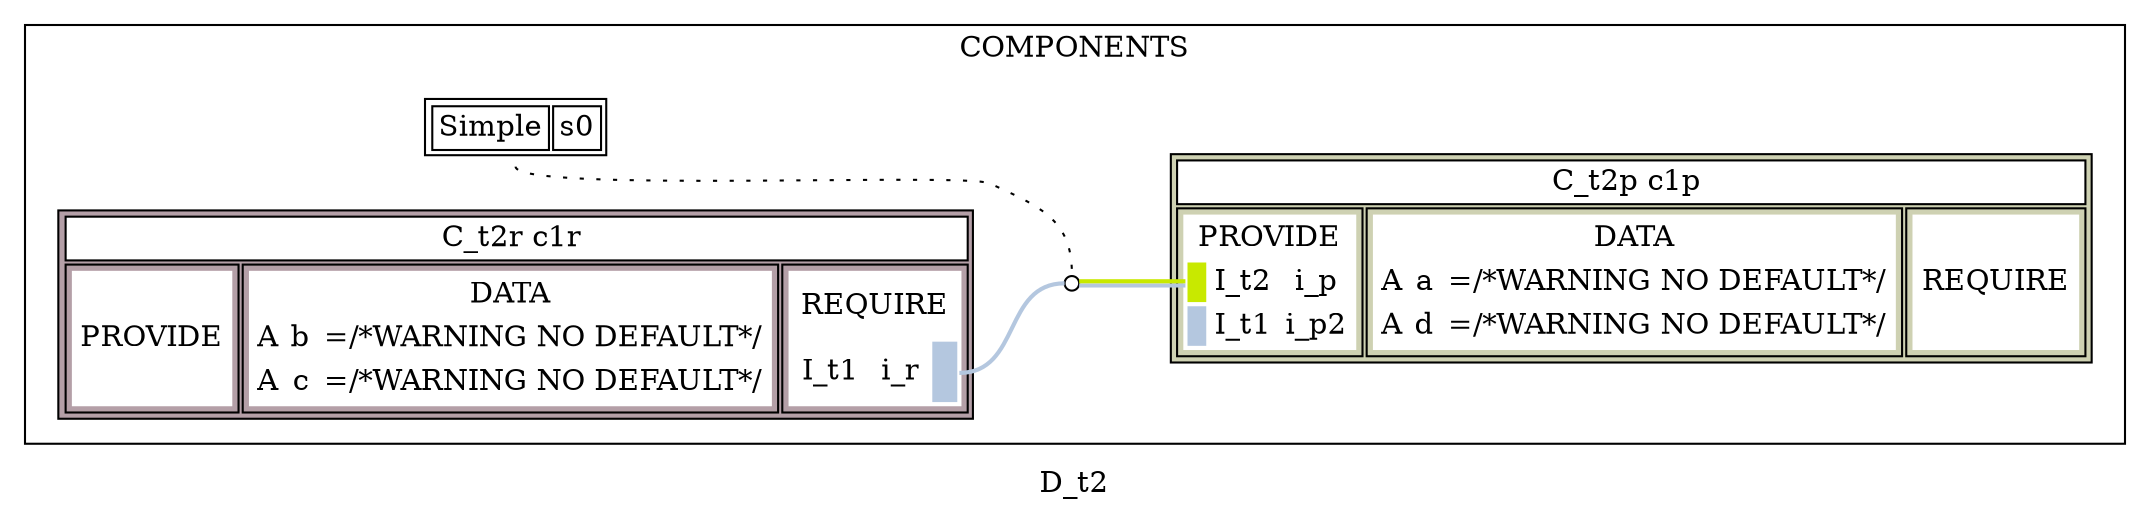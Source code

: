 digraph{

    label="D_t2"

    node [shape=plaintext];

    subgraph clusterCOMPONENT {
        label="COMPONENTS";
        





c1r [label=< <table bgcolor="#b49fa7">
  <tr>
  <td bgcolor="white" colspan="3" HREF="https://www.lapin.fr/C_t2r">C_t2r c1r </td>
  </tr>

  <tr>
  <td>
  <table bgcolor="white" BORDER="0">
         <tr><td colspan="3">PROVIDE</td></tr>
         








     </table>
  </td>

  <td>
  <table bgcolor="white" BORDER="0">
         <tr><td colspan="3">DATA</td></tr>
         




<tr>
    <td HREF="https://www.lapin.fr/A">A</td>
    <td>b</td>
    <td>=/*WARNING NO DEFAULT*/</td>
</tr>





<tr>
    <td HREF="https://www.lapin.fr/A">A</td>
    <td>c</td>
    <td>=/*WARNING NO DEFAULT*/</td>
</tr>

      </table>
  </td>

  <td>
  <table bgcolor="white" BORDER="0">
        <tr><td colspan="3">REQUIRE</td></tr>
        




<tr>
    <td HREF="https://www.lapin.fr/I_t1">I_t1</td>
    <td>i_r</td>
    <td bgcolor="#b4c7df" PORT="i_r"> </td>
</tr>





     </table>
  </td>
  </tr>

</table> >];



c1p [label=< <table bgcolor="#ced1b2">
  <tr>
  <td bgcolor="white" colspan="3" HREF="https://www.lapin.fr/C_t2p">C_t2p c1p </td>
  </tr>

  <tr>
  <td>
  <table bgcolor="white" BORDER="0">
         <tr><td colspan="3">PROVIDE</td></tr>
         




<tr>
    <td bgcolor="#c8e900" PORT="i_p"> </td>
    <td HREF="https://www.lapin.fr/I_t2">I_t2</td>
    <td>i_p</td>
</tr>

<tr>
    <td bgcolor="#b4c7df" PORT="i_p2"> </td>
    <td HREF="https://www.lapin.fr/I_t1">I_t1</td>
    <td>i_p2</td>
</tr>





     </table>
  </td>

  <td>
  <table bgcolor="white" BORDER="0">
         <tr><td colspan="3">DATA</td></tr>
         




<tr>
    <td HREF="https://www.lapin.fr/A">A</td>
    <td>a</td>
    <td>=/*WARNING NO DEFAULT*/</td>
</tr>





<tr>
    <td HREF="https://www.lapin.fr/A">A</td>
    <td>d</td>
    <td>=/*WARNING NO DEFAULT*/</td>
</tr>

      </table>
  </td>

  <td>
  <table bgcolor="white" BORDER="0">
        <tr><td colspan="3">REQUIRE</td></tr>
        








     </table>
  </td>
  </tr>

</table> >];







        










p_s0[label="",shape="circle",width="0.1",height="0.1"];
s0 [label=< 



<table bgcolor="white">
    <tr>
        <td href="http://lapin.com/Simple">Simple</td>
        <td>s0</td>
    </tr>
    
</table> >]




}

rankdir=LR;

subgraph clusterin {
    label="LINKS IN";
    










}

subgraph clusterout {
    label="LINKS OUT";
    










}













s0:s -> p_s0:n[dir="none",style="dotted"];
c1r:i_r:e -> p_s0:w [penwidth=2.0,color="#b4c7df",dir="none"];
p_s0:e -> c1p:i_p:w [penwidth=2.0,dir="none",color="#b4c7df:#c8e900"];


}